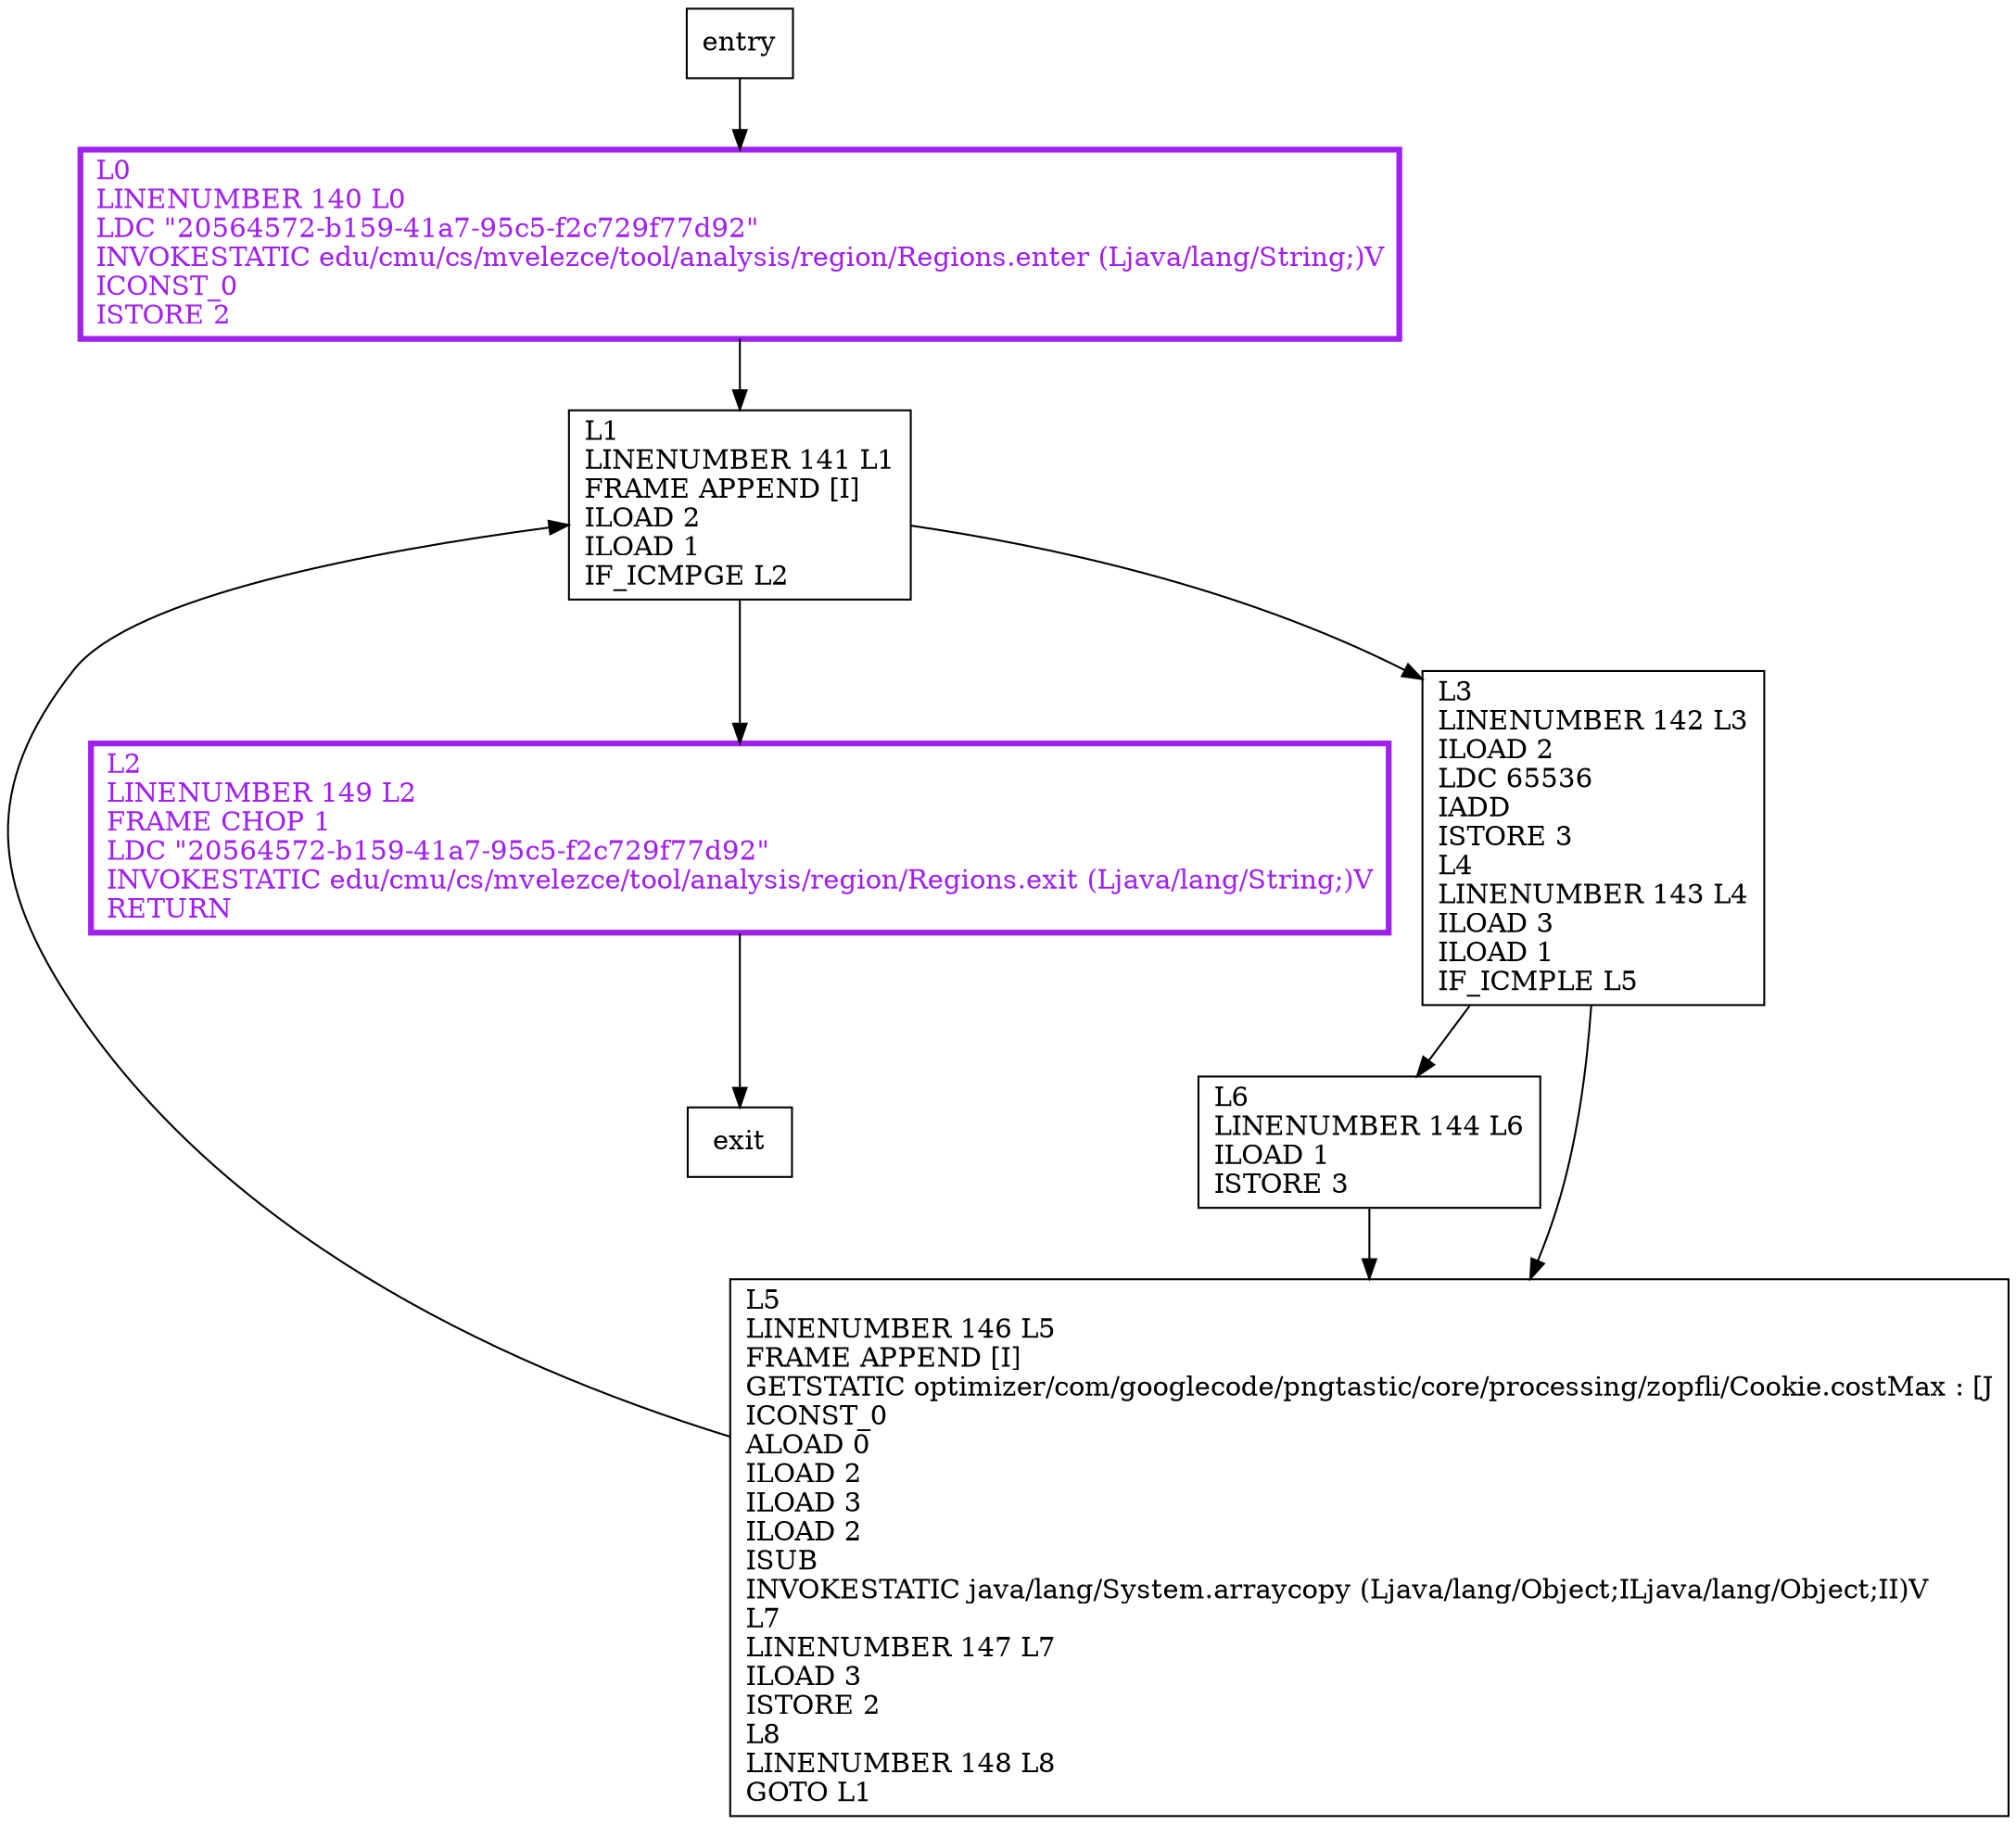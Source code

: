 digraph fillCostMax {
node [shape=record];
1697949927 [label="L2\lLINENUMBER 149 L2\lFRAME CHOP 1\lLDC \"20564572-b159-41a7-95c5-f2c729f77d92\"\lINVOKESTATIC edu/cmu/cs/mvelezce/tool/analysis/region/Regions.exit (Ljava/lang/String;)V\lRETURN\l"];
2093425344 [label="L6\lLINENUMBER 144 L6\lILOAD 1\lISTORE 3\l"];
1540657670 [label="L5\lLINENUMBER 146 L5\lFRAME APPEND [I]\lGETSTATIC optimizer/com/googlecode/pngtastic/core/processing/zopfli/Cookie.costMax : [J\lICONST_0\lALOAD 0\lILOAD 2\lILOAD 3\lILOAD 2\lISUB\lINVOKESTATIC java/lang/System.arraycopy (Ljava/lang/Object;ILjava/lang/Object;II)V\lL7\lLINENUMBER 147 L7\lILOAD 3\lISTORE 2\lL8\lLINENUMBER 148 L8\lGOTO L1\l"];
1494707867 [label="L3\lLINENUMBER 142 L3\lILOAD 2\lLDC 65536\lIADD\lISTORE 3\lL4\lLINENUMBER 143 L4\lILOAD 3\lILOAD 1\lIF_ICMPLE L5\l"];
1334646579 [label="L0\lLINENUMBER 140 L0\lLDC \"20564572-b159-41a7-95c5-f2c729f77d92\"\lINVOKESTATIC edu/cmu/cs/mvelezce/tool/analysis/region/Regions.enter (Ljava/lang/String;)V\lICONST_0\lISTORE 2\l"];
1022676527 [label="L1\lLINENUMBER 141 L1\lFRAME APPEND [I]\lILOAD 2\lILOAD 1\lIF_ICMPGE L2\l"];
entry;
exit;
1697949927 -> exit;
entry -> 1334646579;
2093425344 -> 1540657670;
1540657670 -> 1022676527;
1494707867 -> 2093425344;
1494707867 -> 1540657670;
1334646579 -> 1022676527;
1022676527 -> 1697949927;
1022676527 -> 1494707867;
1697949927[fontcolor="purple", penwidth=3, color="purple"];
1334646579[fontcolor="purple", penwidth=3, color="purple"];
}
